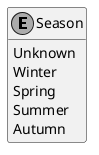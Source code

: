 ﻿@startuml
skinparam monochrome true
hide empty members

enum Season {
    Unknown
    Winter
    Spring
    Summer
    Autumn
}

@enduml
